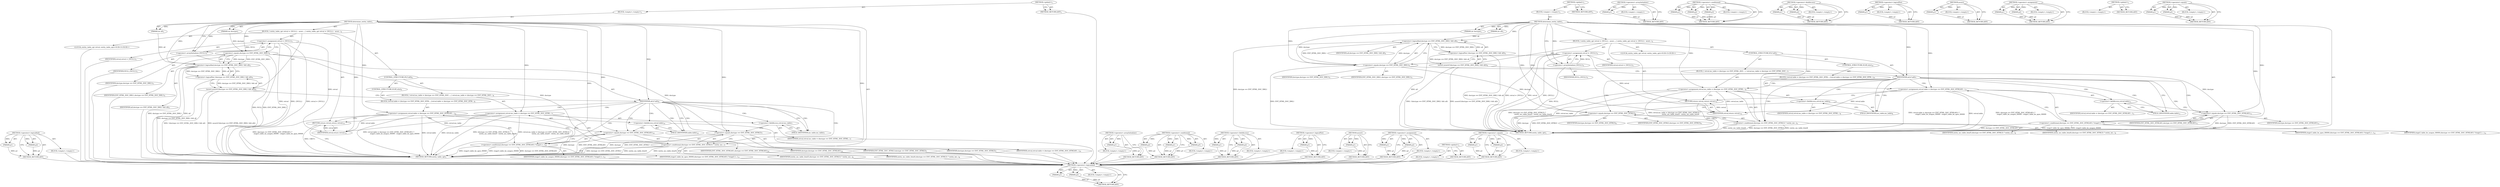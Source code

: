 digraph "&lt;operator&gt;.equals" {
vulnerable_87 [label=<(METHOD,&lt;operator&gt;.logicalAnd)>];
vulnerable_88 [label=<(PARAM,p1)>];
vulnerable_89 [label=<(PARAM,p2)>];
vulnerable_90 [label=<(BLOCK,&lt;empty&gt;,&lt;empty&gt;)>];
vulnerable_91 [label=<(METHOD_RETURN,ANY)>];
vulnerable_6 [label=<(METHOD,&lt;global&gt;)<SUB>1</SUB>>];
vulnerable_7 [label=<(BLOCK,&lt;empty&gt;,&lt;empty&gt;)<SUB>1</SUB>>];
vulnerable_8 [label=<(METHOD,determine_entity_table)<SUB>1</SUB>>];
vulnerable_9 [label=<(PARAM,int all)<SUB>1</SUB>>];
vulnerable_10 [label=<(PARAM,int doctype)<SUB>1</SUB>>];
vulnerable_11 [label=<(BLOCK,{
 	entity_table_opt retval = {NULL};
 
 	asser...,{
 	entity_table_opt retval = {NULL};
 
 	asser...)<SUB>2</SUB>>];
vulnerable_12 [label="<(LOCAL,entity_table_opt retval: entity_table_opt)<SUB>3</SUB>>"];
vulnerable_13 [label=<(&lt;operator&gt;.assignment,retval = {NULL})<SUB>3</SUB>>];
vulnerable_14 [label=<(IDENTIFIER,retval,retval = {NULL})<SUB>3</SUB>>];
vulnerable_15 [label=<(&lt;operator&gt;.arrayInitializer,{NULL})<SUB>3</SUB>>];
vulnerable_16 [label=<(IDENTIFIER,NULL,{NULL})<SUB>3</SUB>>];
vulnerable_17 [label=<(assert,assert(!(doctype == ENT_HTML_DOC_XML1 &amp;&amp; all)))<SUB>5</SUB>>];
vulnerable_18 [label=<(&lt;operator&gt;.logicalNot,!(doctype == ENT_HTML_DOC_XML1 &amp;&amp; all))<SUB>5</SUB>>];
vulnerable_19 [label=<(&lt;operator&gt;.logicalAnd,doctype == ENT_HTML_DOC_XML1 &amp;&amp; all)<SUB>5</SUB>>];
vulnerable_20 [label=<(&lt;operator&gt;.equals,doctype == ENT_HTML_DOC_XML1)<SUB>5</SUB>>];
vulnerable_21 [label=<(IDENTIFIER,doctype,doctype == ENT_HTML_DOC_XML1)<SUB>5</SUB>>];
vulnerable_22 [label=<(IDENTIFIER,ENT_HTML_DOC_XML1,doctype == ENT_HTML_DOC_XML1)<SUB>5</SUB>>];
vulnerable_23 [label=<(IDENTIFIER,all,doctype == ENT_HTML_DOC_XML1 &amp;&amp; all)<SUB>5</SUB>>];
vulnerable_24 [label=<(CONTROL_STRUCTURE,IF,if (all))<SUB>6</SUB>>];
vulnerable_25 [label=<(IDENTIFIER,all,if (all))<SUB>6</SUB>>];
vulnerable_26 [label=<(BLOCK,{
 		retval.ms_table = (doctype == ENT_HTML_DOC...,{
 		retval.ms_table = (doctype == ENT_HTML_DOC...)<SUB>6</SUB>>];
vulnerable_27 [label=<(&lt;operator&gt;.assignment,retval.ms_table = (doctype == ENT_HTML_DOC_HTML...)<SUB>7</SUB>>];
vulnerable_28 [label=<(&lt;operator&gt;.fieldAccess,retval.ms_table)<SUB>7</SUB>>];
vulnerable_29 [label=<(IDENTIFIER,retval,retval.ms_table = (doctype == ENT_HTML_DOC_HTML...)<SUB>7</SUB>>];
vulnerable_30 [label=<(FIELD_IDENTIFIER,ms_table,ms_table)<SUB>7</SUB>>];
vulnerable_31 [label=<(&lt;operator&gt;.conditional,(doctype == ENT_HTML_DOC_HTML5) ?
 			entity_ms...)<SUB>7</SUB>>];
vulnerable_32 [label=<(&lt;operator&gt;.equals,doctype == ENT_HTML_DOC_HTML5)<SUB>7</SUB>>];
vulnerable_33 [label=<(IDENTIFIER,doctype,doctype == ENT_HTML_DOC_HTML5)<SUB>7</SUB>>];
vulnerable_34 [label=<(IDENTIFIER,ENT_HTML_DOC_HTML5,doctype == ENT_HTML_DOC_HTML5)<SUB>7</SUB>>];
vulnerable_35 [label=<(IDENTIFIER,entity_ms_table_html5,(doctype == ENT_HTML_DOC_HTML5) ?
 			entity_ms...)<SUB>8</SUB>>];
vulnerable_36 [label=<(IDENTIFIER,entity_ms_table_html4,(doctype == ENT_HTML_DOC_HTML5) ?
 			entity_ms...)<SUB>8</SUB>>];
vulnerable_37 [label=<(CONTROL_STRUCTURE,ELSE,else)<SUB>9</SUB>>];
vulnerable_38 [label=<(BLOCK,{
		retval.table = (doctype == ENT_HTML_DOC_HTM...,{
		retval.table = (doctype == ENT_HTML_DOC_HTM...)<SUB>9</SUB>>];
vulnerable_39 [label=<(&lt;operator&gt;.assignment,retval.table = (doctype == ENT_HTML_DOC_HTML401...)<SUB>10</SUB>>];
vulnerable_40 [label=<(&lt;operator&gt;.fieldAccess,retval.table)<SUB>10</SUB>>];
vulnerable_41 [label=<(IDENTIFIER,retval,retval.table = (doctype == ENT_HTML_DOC_HTML401...)<SUB>10</SUB>>];
vulnerable_42 [label=<(FIELD_IDENTIFIER,table,table)<SUB>10</SUB>>];
vulnerable_43 [label=<(&lt;operator&gt;.conditional,(doctype == ENT_HTML_DOC_HTML401) ?
			stage3_t...)<SUB>10</SUB>>];
vulnerable_44 [label=<(&lt;operator&gt;.equals,doctype == ENT_HTML_DOC_HTML401)<SUB>10</SUB>>];
vulnerable_45 [label=<(IDENTIFIER,doctype,doctype == ENT_HTML_DOC_HTML401)<SUB>10</SUB>>];
vulnerable_46 [label=<(IDENTIFIER,ENT_HTML_DOC_HTML401,doctype == ENT_HTML_DOC_HTML401)<SUB>10</SUB>>];
vulnerable_47 [label=<(IDENTIFIER,stage3_table_be_noapos_00000,(doctype == ENT_HTML_DOC_HTML401) ?
			stage3_t...)<SUB>11</SUB>>];
vulnerable_48 [label=<(IDENTIFIER,stage3_table_be_apos_00000,(doctype == ENT_HTML_DOC_HTML401) ?
			stage3_t...)<SUB>11</SUB>>];
vulnerable_49 [label=<(RETURN,return retval;,return retval;)<SUB>13</SUB>>];
vulnerable_50 [label=<(IDENTIFIER,retval,return retval;)<SUB>13</SUB>>];
vulnerable_51 [label=<(METHOD_RETURN,entity_table_opt)<SUB>1</SUB>>];
vulnerable_53 [label=<(METHOD_RETURN,ANY)<SUB>1</SUB>>];
vulnerable_75 [label=<(METHOD,&lt;operator&gt;.arrayInitializer)>];
vulnerable_76 [label=<(PARAM,p1)>];
vulnerable_77 [label=<(BLOCK,&lt;empty&gt;,&lt;empty&gt;)>];
vulnerable_78 [label=<(METHOD_RETURN,ANY)>];
vulnerable_102 [label=<(METHOD,&lt;operator&gt;.conditional)>];
vulnerable_103 [label=<(PARAM,p1)>];
vulnerable_104 [label=<(PARAM,p2)>];
vulnerable_105 [label=<(PARAM,p3)>];
vulnerable_106 [label=<(BLOCK,&lt;empty&gt;,&lt;empty&gt;)>];
vulnerable_107 [label=<(METHOD_RETURN,ANY)>];
vulnerable_97 [label=<(METHOD,&lt;operator&gt;.fieldAccess)>];
vulnerable_98 [label=<(PARAM,p1)>];
vulnerable_99 [label=<(PARAM,p2)>];
vulnerable_100 [label=<(BLOCK,&lt;empty&gt;,&lt;empty&gt;)>];
vulnerable_101 [label=<(METHOD_RETURN,ANY)>];
vulnerable_83 [label=<(METHOD,&lt;operator&gt;.logicalNot)>];
vulnerable_84 [label=<(PARAM,p1)>];
vulnerable_85 [label=<(BLOCK,&lt;empty&gt;,&lt;empty&gt;)>];
vulnerable_86 [label=<(METHOD_RETURN,ANY)>];
vulnerable_79 [label=<(METHOD,assert)>];
vulnerable_80 [label=<(PARAM,p1)>];
vulnerable_81 [label=<(BLOCK,&lt;empty&gt;,&lt;empty&gt;)>];
vulnerable_82 [label=<(METHOD_RETURN,ANY)>];
vulnerable_70 [label=<(METHOD,&lt;operator&gt;.assignment)>];
vulnerable_71 [label=<(PARAM,p1)>];
vulnerable_72 [label=<(PARAM,p2)>];
vulnerable_73 [label=<(BLOCK,&lt;empty&gt;,&lt;empty&gt;)>];
vulnerable_74 [label=<(METHOD_RETURN,ANY)>];
vulnerable_64 [label=<(METHOD,&lt;global&gt;)<SUB>1</SUB>>];
vulnerable_65 [label=<(BLOCK,&lt;empty&gt;,&lt;empty&gt;)>];
vulnerable_66 [label=<(METHOD_RETURN,ANY)>];
vulnerable_92 [label=<(METHOD,&lt;operator&gt;.equals)>];
vulnerable_93 [label=<(PARAM,p1)>];
vulnerable_94 [label=<(PARAM,p2)>];
vulnerable_95 [label=<(BLOCK,&lt;empty&gt;,&lt;empty&gt;)>];
vulnerable_96 [label=<(METHOD_RETURN,ANY)>];
fixed_87 [label=<(METHOD,&lt;operator&gt;.logicalAnd)>];
fixed_88 [label=<(PARAM,p1)>];
fixed_89 [label=<(PARAM,p2)>];
fixed_90 [label=<(BLOCK,&lt;empty&gt;,&lt;empty&gt;)>];
fixed_91 [label=<(METHOD_RETURN,ANY)>];
fixed_6 [label=<(METHOD,&lt;global&gt;)<SUB>1</SUB>>];
fixed_7 [label=<(BLOCK,&lt;empty&gt;,&lt;empty&gt;)<SUB>1</SUB>>];
fixed_8 [label=<(METHOD,determine_entity_table)<SUB>1</SUB>>];
fixed_9 [label=<(PARAM,int all)<SUB>1</SUB>>];
fixed_10 [label=<(PARAM,int doctype)<SUB>1</SUB>>];
fixed_11 [label=<(BLOCK,{
 	entity_table_opt retval = {NULL};
 
 	asser...,{
 	entity_table_opt retval = {NULL};
 
 	asser...)<SUB>2</SUB>>];
fixed_12 [label="<(LOCAL,entity_table_opt retval: entity_table_opt)<SUB>3</SUB>>"];
fixed_13 [label=<(&lt;operator&gt;.assignment,retval = {NULL})<SUB>3</SUB>>];
fixed_14 [label=<(IDENTIFIER,retval,retval = {NULL})<SUB>3</SUB>>];
fixed_15 [label=<(&lt;operator&gt;.arrayInitializer,{NULL})<SUB>3</SUB>>];
fixed_16 [label=<(IDENTIFIER,NULL,{NULL})<SUB>3</SUB>>];
fixed_17 [label=<(assert,assert(!(doctype == ENT_HTML_DOC_XML1 &amp;&amp; all)))<SUB>5</SUB>>];
fixed_18 [label=<(&lt;operator&gt;.logicalNot,!(doctype == ENT_HTML_DOC_XML1 &amp;&amp; all))<SUB>5</SUB>>];
fixed_19 [label=<(&lt;operator&gt;.logicalAnd,doctype == ENT_HTML_DOC_XML1 &amp;&amp; all)<SUB>5</SUB>>];
fixed_20 [label=<(&lt;operator&gt;.equals,doctype == ENT_HTML_DOC_XML1)<SUB>5</SUB>>];
fixed_21 [label=<(IDENTIFIER,doctype,doctype == ENT_HTML_DOC_XML1)<SUB>5</SUB>>];
fixed_22 [label=<(IDENTIFIER,ENT_HTML_DOC_XML1,doctype == ENT_HTML_DOC_XML1)<SUB>5</SUB>>];
fixed_23 [label=<(IDENTIFIER,all,doctype == ENT_HTML_DOC_XML1 &amp;&amp; all)<SUB>5</SUB>>];
fixed_24 [label=<(CONTROL_STRUCTURE,IF,if (all))<SUB>7</SUB>>];
fixed_25 [label=<(IDENTIFIER,all,if (all))<SUB>7</SUB>>];
fixed_26 [label=<(BLOCK,{
 		retval.ms_table = (doctype == ENT_HTML_DOC...,{
 		retval.ms_table = (doctype == ENT_HTML_DOC...)<SUB>7</SUB>>];
fixed_27 [label=<(&lt;operator&gt;.assignment,retval.ms_table = (doctype == ENT_HTML_DOC_HTML...)<SUB>8</SUB>>];
fixed_28 [label=<(&lt;operator&gt;.fieldAccess,retval.ms_table)<SUB>8</SUB>>];
fixed_29 [label=<(IDENTIFIER,retval,retval.ms_table = (doctype == ENT_HTML_DOC_HTML...)<SUB>8</SUB>>];
fixed_30 [label=<(FIELD_IDENTIFIER,ms_table,ms_table)<SUB>8</SUB>>];
fixed_31 [label=<(&lt;operator&gt;.conditional,(doctype == ENT_HTML_DOC_HTML5) ?
 			entity_ms...)<SUB>8</SUB>>];
fixed_32 [label=<(&lt;operator&gt;.equals,doctype == ENT_HTML_DOC_HTML5)<SUB>8</SUB>>];
fixed_33 [label=<(IDENTIFIER,doctype,doctype == ENT_HTML_DOC_HTML5)<SUB>8</SUB>>];
fixed_34 [label=<(IDENTIFIER,ENT_HTML_DOC_HTML5,doctype == ENT_HTML_DOC_HTML5)<SUB>8</SUB>>];
fixed_35 [label=<(IDENTIFIER,entity_ms_table_html5,(doctype == ENT_HTML_DOC_HTML5) ?
 			entity_ms...)<SUB>9</SUB>>];
fixed_36 [label=<(IDENTIFIER,entity_ms_table_html4,(doctype == ENT_HTML_DOC_HTML5) ?
 			entity_ms...)<SUB>9</SUB>>];
fixed_37 [label=<(CONTROL_STRUCTURE,ELSE,else)<SUB>10</SUB>>];
fixed_38 [label=<(BLOCK,{
		retval.table = (doctype == ENT_HTML_DOC_HTM...,{
		retval.table = (doctype == ENT_HTML_DOC_HTM...)<SUB>10</SUB>>];
fixed_39 [label=<(&lt;operator&gt;.assignment,retval.table = (doctype == ENT_HTML_DOC_HTML401...)<SUB>11</SUB>>];
fixed_40 [label=<(&lt;operator&gt;.fieldAccess,retval.table)<SUB>11</SUB>>];
fixed_41 [label=<(IDENTIFIER,retval,retval.table = (doctype == ENT_HTML_DOC_HTML401...)<SUB>11</SUB>>];
fixed_42 [label=<(FIELD_IDENTIFIER,table,table)<SUB>11</SUB>>];
fixed_43 [label=<(&lt;operator&gt;.conditional,(doctype == ENT_HTML_DOC_HTML401) ?
			stage3_t...)<SUB>11</SUB>>];
fixed_44 [label=<(&lt;operator&gt;.equals,doctype == ENT_HTML_DOC_HTML401)<SUB>11</SUB>>];
fixed_45 [label=<(IDENTIFIER,doctype,doctype == ENT_HTML_DOC_HTML401)<SUB>11</SUB>>];
fixed_46 [label=<(IDENTIFIER,ENT_HTML_DOC_HTML401,doctype == ENT_HTML_DOC_HTML401)<SUB>11</SUB>>];
fixed_47 [label=<(IDENTIFIER,stage3_table_be_noapos_00000,(doctype == ENT_HTML_DOC_HTML401) ?
			stage3_t...)<SUB>12</SUB>>];
fixed_48 [label=<(IDENTIFIER,stage3_table_be_apos_00000,(doctype == ENT_HTML_DOC_HTML401) ?
			stage3_t...)<SUB>12</SUB>>];
fixed_49 [label=<(RETURN,return retval;,return retval;)<SUB>14</SUB>>];
fixed_50 [label=<(IDENTIFIER,retval,return retval;)<SUB>14</SUB>>];
fixed_51 [label=<(METHOD_RETURN,entity_table_opt)<SUB>1</SUB>>];
fixed_53 [label=<(METHOD_RETURN,ANY)<SUB>1</SUB>>];
fixed_75 [label=<(METHOD,&lt;operator&gt;.arrayInitializer)>];
fixed_76 [label=<(PARAM,p1)>];
fixed_77 [label=<(BLOCK,&lt;empty&gt;,&lt;empty&gt;)>];
fixed_78 [label=<(METHOD_RETURN,ANY)>];
fixed_102 [label=<(METHOD,&lt;operator&gt;.conditional)>];
fixed_103 [label=<(PARAM,p1)>];
fixed_104 [label=<(PARAM,p2)>];
fixed_105 [label=<(PARAM,p3)>];
fixed_106 [label=<(BLOCK,&lt;empty&gt;,&lt;empty&gt;)>];
fixed_107 [label=<(METHOD_RETURN,ANY)>];
fixed_97 [label=<(METHOD,&lt;operator&gt;.fieldAccess)>];
fixed_98 [label=<(PARAM,p1)>];
fixed_99 [label=<(PARAM,p2)>];
fixed_100 [label=<(BLOCK,&lt;empty&gt;,&lt;empty&gt;)>];
fixed_101 [label=<(METHOD_RETURN,ANY)>];
fixed_83 [label=<(METHOD,&lt;operator&gt;.logicalNot)>];
fixed_84 [label=<(PARAM,p1)>];
fixed_85 [label=<(BLOCK,&lt;empty&gt;,&lt;empty&gt;)>];
fixed_86 [label=<(METHOD_RETURN,ANY)>];
fixed_79 [label=<(METHOD,assert)>];
fixed_80 [label=<(PARAM,p1)>];
fixed_81 [label=<(BLOCK,&lt;empty&gt;,&lt;empty&gt;)>];
fixed_82 [label=<(METHOD_RETURN,ANY)>];
fixed_70 [label=<(METHOD,&lt;operator&gt;.assignment)>];
fixed_71 [label=<(PARAM,p1)>];
fixed_72 [label=<(PARAM,p2)>];
fixed_73 [label=<(BLOCK,&lt;empty&gt;,&lt;empty&gt;)>];
fixed_74 [label=<(METHOD_RETURN,ANY)>];
fixed_64 [label=<(METHOD,&lt;global&gt;)<SUB>1</SUB>>];
fixed_65 [label=<(BLOCK,&lt;empty&gt;,&lt;empty&gt;)>];
fixed_66 [label=<(METHOD_RETURN,ANY)>];
fixed_92 [label=<(METHOD,&lt;operator&gt;.equals)>];
fixed_93 [label=<(PARAM,p1)>];
fixed_94 [label=<(PARAM,p2)>];
fixed_95 [label=<(BLOCK,&lt;empty&gt;,&lt;empty&gt;)>];
fixed_96 [label=<(METHOD_RETURN,ANY)>];
vulnerable_87 -> vulnerable_88  [key=0, label="AST: "];
vulnerable_87 -> vulnerable_88  [key=1, label="DDG: "];
vulnerable_87 -> vulnerable_90  [key=0, label="AST: "];
vulnerable_87 -> vulnerable_89  [key=0, label="AST: "];
vulnerable_87 -> vulnerable_89  [key=1, label="DDG: "];
vulnerable_87 -> vulnerable_91  [key=0, label="AST: "];
vulnerable_87 -> vulnerable_91  [key=1, label="CFG: "];
vulnerable_88 -> vulnerable_91  [key=0, label="DDG: p1"];
vulnerable_89 -> vulnerable_91  [key=0, label="DDG: p2"];
vulnerable_90 -> fixed_87  [key=0];
vulnerable_91 -> fixed_87  [key=0];
vulnerable_6 -> vulnerable_7  [key=0, label="AST: "];
vulnerable_6 -> vulnerable_53  [key=0, label="AST: "];
vulnerable_6 -> vulnerable_53  [key=1, label="CFG: "];
vulnerable_7 -> vulnerable_8  [key=0, label="AST: "];
vulnerable_8 -> vulnerable_9  [key=0, label="AST: "];
vulnerable_8 -> vulnerable_9  [key=1, label="DDG: "];
vulnerable_8 -> vulnerable_10  [key=0, label="AST: "];
vulnerable_8 -> vulnerable_10  [key=1, label="DDG: "];
vulnerable_8 -> vulnerable_11  [key=0, label="AST: "];
vulnerable_8 -> vulnerable_51  [key=0, label="AST: "];
vulnerable_8 -> vulnerable_15  [key=0, label="CFG: "];
vulnerable_8 -> vulnerable_15  [key=1, label="DDG: "];
vulnerable_8 -> vulnerable_25  [key=0, label="DDG: "];
vulnerable_8 -> vulnerable_50  [key=0, label="DDG: "];
vulnerable_8 -> vulnerable_27  [key=0, label="DDG: "];
vulnerable_8 -> vulnerable_19  [key=0, label="DDG: "];
vulnerable_8 -> vulnerable_39  [key=0, label="DDG: "];
vulnerable_8 -> vulnerable_20  [key=0, label="DDG: "];
vulnerable_8 -> vulnerable_31  [key=0, label="DDG: "];
vulnerable_8 -> vulnerable_32  [key=0, label="DDG: "];
vulnerable_8 -> vulnerable_43  [key=0, label="DDG: "];
vulnerable_8 -> vulnerable_44  [key=0, label="DDG: "];
vulnerable_9 -> vulnerable_19  [key=0, label="DDG: all"];
vulnerable_10 -> vulnerable_20  [key=0, label="DDG: doctype"];
vulnerable_11 -> vulnerable_12  [key=0, label="AST: "];
vulnerable_11 -> vulnerable_13  [key=0, label="AST: "];
vulnerable_11 -> vulnerable_17  [key=0, label="AST: "];
vulnerable_11 -> vulnerable_24  [key=0, label="AST: "];
vulnerable_11 -> vulnerable_49  [key=0, label="AST: "];
vulnerable_12 -> fixed_87  [key=0];
vulnerable_13 -> vulnerable_14  [key=0, label="AST: "];
vulnerable_13 -> vulnerable_15  [key=0, label="AST: "];
vulnerable_13 -> vulnerable_20  [key=0, label="CFG: "];
vulnerable_13 -> vulnerable_51  [key=0, label="DDG: retval"];
vulnerable_13 -> vulnerable_51  [key=1, label="DDG: {NULL}"];
vulnerable_13 -> vulnerable_51  [key=2, label="DDG: retval = {NULL}"];
vulnerable_13 -> vulnerable_50  [key=0, label="DDG: retval"];
vulnerable_14 -> fixed_87  [key=0];
vulnerable_15 -> vulnerable_16  [key=0, label="AST: "];
vulnerable_15 -> vulnerable_13  [key=0, label="CFG: "];
vulnerable_15 -> vulnerable_13  [key=1, label="DDG: NULL"];
vulnerable_15 -> vulnerable_51  [key=0, label="DDG: NULL"];
vulnerable_16 -> fixed_87  [key=0];
vulnerable_17 -> vulnerable_18  [key=0, label="AST: "];
vulnerable_17 -> vulnerable_25  [key=0, label="CFG: "];
vulnerable_17 -> vulnerable_51  [key=0, label="DDG: !(doctype == ENT_HTML_DOC_XML1 &amp;&amp; all)"];
vulnerable_17 -> vulnerable_51  [key=1, label="DDG: assert(!(doctype == ENT_HTML_DOC_XML1 &amp;&amp; all))"];
vulnerable_18 -> vulnerable_19  [key=0, label="AST: "];
vulnerable_18 -> vulnerable_17  [key=0, label="CFG: "];
vulnerable_18 -> vulnerable_17  [key=1, label="DDG: doctype == ENT_HTML_DOC_XML1 &amp;&amp; all"];
vulnerable_18 -> vulnerable_51  [key=0, label="DDG: doctype == ENT_HTML_DOC_XML1 &amp;&amp; all"];
vulnerable_19 -> vulnerable_20  [key=0, label="AST: "];
vulnerable_19 -> vulnerable_23  [key=0, label="AST: "];
vulnerable_19 -> vulnerable_18  [key=0, label="CFG: "];
vulnerable_19 -> vulnerable_18  [key=1, label="DDG: doctype == ENT_HTML_DOC_XML1"];
vulnerable_19 -> vulnerable_18  [key=2, label="DDG: all"];
vulnerable_19 -> vulnerable_51  [key=0, label="DDG: doctype == ENT_HTML_DOC_XML1"];
vulnerable_19 -> vulnerable_51  [key=1, label="DDG: all"];
vulnerable_20 -> vulnerable_21  [key=0, label="AST: "];
vulnerable_20 -> vulnerable_22  [key=0, label="AST: "];
vulnerable_20 -> vulnerable_19  [key=0, label="CFG: "];
vulnerable_20 -> vulnerable_19  [key=1, label="DDG: doctype"];
vulnerable_20 -> vulnerable_19  [key=2, label="DDG: ENT_HTML_DOC_XML1"];
vulnerable_20 -> vulnerable_51  [key=0, label="DDG: ENT_HTML_DOC_XML1"];
vulnerable_20 -> vulnerable_32  [key=0, label="DDG: doctype"];
vulnerable_20 -> vulnerable_44  [key=0, label="DDG: doctype"];
vulnerable_21 -> fixed_87  [key=0];
vulnerable_22 -> fixed_87  [key=0];
vulnerable_23 -> fixed_87  [key=0];
vulnerable_24 -> vulnerable_25  [key=0, label="AST: "];
vulnerable_24 -> vulnerable_26  [key=0, label="AST: "];
vulnerable_24 -> vulnerable_37  [key=0, label="AST: "];
vulnerable_25 -> vulnerable_30  [key=0, label="CFG: "];
vulnerable_25 -> vulnerable_30  [key=1, label="CDG: "];
vulnerable_25 -> vulnerable_42  [key=0, label="CFG: "];
vulnerable_25 -> vulnerable_42  [key=1, label="CDG: "];
vulnerable_25 -> vulnerable_40  [key=0, label="CDG: "];
vulnerable_25 -> vulnerable_32  [key=0, label="CDG: "];
vulnerable_25 -> vulnerable_28  [key=0, label="CDG: "];
vulnerable_25 -> vulnerable_44  [key=0, label="CDG: "];
vulnerable_25 -> vulnerable_39  [key=0, label="CDG: "];
vulnerable_25 -> vulnerable_27  [key=0, label="CDG: "];
vulnerable_25 -> vulnerable_31  [key=0, label="CDG: "];
vulnerable_25 -> vulnerable_43  [key=0, label="CDG: "];
vulnerable_26 -> vulnerable_27  [key=0, label="AST: "];
vulnerable_27 -> vulnerable_28  [key=0, label="AST: "];
vulnerable_27 -> vulnerable_31  [key=0, label="AST: "];
vulnerable_27 -> vulnerable_49  [key=0, label="CFG: "];
vulnerable_27 -> vulnerable_51  [key=0, label="DDG: retval.ms_table"];
vulnerable_27 -> vulnerable_51  [key=1, label="DDG: (doctype == ENT_HTML_DOC_HTML5) ?
 			entity_ms_table_html5 : entity_ms_table_html4"];
vulnerable_27 -> vulnerable_51  [key=2, label="DDG: retval.ms_table = (doctype == ENT_HTML_DOC_HTML5) ?
 			entity_ms_table_html5 : entity_ms_table_html4"];
vulnerable_27 -> vulnerable_50  [key=0, label="DDG: retval.ms_table"];
vulnerable_28 -> vulnerable_29  [key=0, label="AST: "];
vulnerable_28 -> vulnerable_30  [key=0, label="AST: "];
vulnerable_28 -> vulnerable_32  [key=0, label="CFG: "];
vulnerable_29 -> fixed_87  [key=0];
vulnerable_30 -> vulnerable_28  [key=0, label="CFG: "];
vulnerable_31 -> vulnerable_32  [key=0, label="AST: "];
vulnerable_31 -> vulnerable_35  [key=0, label="AST: "];
vulnerable_31 -> vulnerable_36  [key=0, label="AST: "];
vulnerable_31 -> vulnerable_27  [key=0, label="CFG: "];
vulnerable_31 -> vulnerable_51  [key=0, label="DDG: doctype == ENT_HTML_DOC_HTML5"];
vulnerable_31 -> vulnerable_51  [key=1, label="DDG: entity_ms_table_html4"];
vulnerable_31 -> vulnerable_51  [key=2, label="DDG: entity_ms_table_html5"];
vulnerable_32 -> vulnerable_33  [key=0, label="AST: "];
vulnerable_32 -> vulnerable_34  [key=0, label="AST: "];
vulnerable_32 -> vulnerable_31  [key=0, label="CFG: "];
vulnerable_32 -> vulnerable_51  [key=0, label="DDG: doctype"];
vulnerable_32 -> vulnerable_51  [key=1, label="DDG: ENT_HTML_DOC_HTML5"];
vulnerable_33 -> fixed_87  [key=0];
vulnerable_34 -> fixed_87  [key=0];
vulnerable_35 -> fixed_87  [key=0];
vulnerable_36 -> fixed_87  [key=0];
vulnerable_37 -> vulnerable_38  [key=0, label="AST: "];
vulnerable_38 -> vulnerable_39  [key=0, label="AST: "];
vulnerable_39 -> vulnerable_40  [key=0, label="AST: "];
vulnerable_39 -> vulnerable_43  [key=0, label="AST: "];
vulnerable_39 -> vulnerable_49  [key=0, label="CFG: "];
vulnerable_39 -> vulnerable_51  [key=0, label="DDG: retval.table"];
vulnerable_39 -> vulnerable_51  [key=1, label="DDG: (doctype == ENT_HTML_DOC_HTML401) ?
			stage3_table_be_noapos_00000 : stage3_table_be_apos_00000"];
vulnerable_39 -> vulnerable_51  [key=2, label="DDG: retval.table = (doctype == ENT_HTML_DOC_HTML401) ?
			stage3_table_be_noapos_00000 : stage3_table_be_apos_00000"];
vulnerable_39 -> vulnerable_50  [key=0, label="DDG: retval.table"];
vulnerable_40 -> vulnerable_41  [key=0, label="AST: "];
vulnerable_40 -> vulnerable_42  [key=0, label="AST: "];
vulnerable_40 -> vulnerable_44  [key=0, label="CFG: "];
vulnerable_41 -> fixed_87  [key=0];
vulnerable_42 -> vulnerable_40  [key=0, label="CFG: "];
vulnerable_43 -> vulnerable_44  [key=0, label="AST: "];
vulnerable_43 -> vulnerable_47  [key=0, label="AST: "];
vulnerable_43 -> vulnerable_48  [key=0, label="AST: "];
vulnerable_43 -> vulnerable_39  [key=0, label="CFG: "];
vulnerable_43 -> vulnerable_51  [key=0, label="DDG: doctype == ENT_HTML_DOC_HTML401"];
vulnerable_43 -> vulnerable_51  [key=1, label="DDG: stage3_table_be_apos_00000"];
vulnerable_43 -> vulnerable_51  [key=2, label="DDG: stage3_table_be_noapos_00000"];
vulnerable_44 -> vulnerable_45  [key=0, label="AST: "];
vulnerable_44 -> vulnerable_46  [key=0, label="AST: "];
vulnerable_44 -> vulnerable_43  [key=0, label="CFG: "];
vulnerable_44 -> vulnerable_51  [key=0, label="DDG: doctype"];
vulnerable_44 -> vulnerable_51  [key=1, label="DDG: ENT_HTML_DOC_HTML401"];
vulnerable_45 -> fixed_87  [key=0];
vulnerable_46 -> fixed_87  [key=0];
vulnerable_47 -> fixed_87  [key=0];
vulnerable_48 -> fixed_87  [key=0];
vulnerable_49 -> vulnerable_50  [key=0, label="AST: "];
vulnerable_49 -> vulnerable_51  [key=0, label="CFG: "];
vulnerable_49 -> vulnerable_51  [key=1, label="DDG: &lt;RET&gt;"];
vulnerable_50 -> vulnerable_49  [key=0, label="DDG: retval"];
vulnerable_51 -> fixed_87  [key=0];
vulnerable_53 -> fixed_87  [key=0];
vulnerable_75 -> vulnerable_76  [key=0, label="AST: "];
vulnerable_75 -> vulnerable_76  [key=1, label="DDG: "];
vulnerable_75 -> vulnerable_77  [key=0, label="AST: "];
vulnerable_75 -> vulnerable_78  [key=0, label="AST: "];
vulnerable_75 -> vulnerable_78  [key=1, label="CFG: "];
vulnerable_76 -> vulnerable_78  [key=0, label="DDG: p1"];
vulnerable_77 -> fixed_87  [key=0];
vulnerable_78 -> fixed_87  [key=0];
vulnerable_102 -> vulnerable_103  [key=0, label="AST: "];
vulnerable_102 -> vulnerable_103  [key=1, label="DDG: "];
vulnerable_102 -> vulnerable_106  [key=0, label="AST: "];
vulnerable_102 -> vulnerable_104  [key=0, label="AST: "];
vulnerable_102 -> vulnerable_104  [key=1, label="DDG: "];
vulnerable_102 -> vulnerable_107  [key=0, label="AST: "];
vulnerable_102 -> vulnerable_107  [key=1, label="CFG: "];
vulnerable_102 -> vulnerable_105  [key=0, label="AST: "];
vulnerable_102 -> vulnerable_105  [key=1, label="DDG: "];
vulnerable_103 -> vulnerable_107  [key=0, label="DDG: p1"];
vulnerable_104 -> vulnerable_107  [key=0, label="DDG: p2"];
vulnerable_105 -> vulnerable_107  [key=0, label="DDG: p3"];
vulnerable_106 -> fixed_87  [key=0];
vulnerable_107 -> fixed_87  [key=0];
vulnerable_97 -> vulnerable_98  [key=0, label="AST: "];
vulnerable_97 -> vulnerable_98  [key=1, label="DDG: "];
vulnerable_97 -> vulnerable_100  [key=0, label="AST: "];
vulnerable_97 -> vulnerable_99  [key=0, label="AST: "];
vulnerable_97 -> vulnerable_99  [key=1, label="DDG: "];
vulnerable_97 -> vulnerable_101  [key=0, label="AST: "];
vulnerable_97 -> vulnerable_101  [key=1, label="CFG: "];
vulnerable_98 -> vulnerable_101  [key=0, label="DDG: p1"];
vulnerable_99 -> vulnerable_101  [key=0, label="DDG: p2"];
vulnerable_100 -> fixed_87  [key=0];
vulnerable_101 -> fixed_87  [key=0];
vulnerable_83 -> vulnerable_84  [key=0, label="AST: "];
vulnerable_83 -> vulnerable_84  [key=1, label="DDG: "];
vulnerable_83 -> vulnerable_85  [key=0, label="AST: "];
vulnerable_83 -> vulnerable_86  [key=0, label="AST: "];
vulnerable_83 -> vulnerable_86  [key=1, label="CFG: "];
vulnerable_84 -> vulnerable_86  [key=0, label="DDG: p1"];
vulnerable_85 -> fixed_87  [key=0];
vulnerable_86 -> fixed_87  [key=0];
vulnerable_79 -> vulnerable_80  [key=0, label="AST: "];
vulnerable_79 -> vulnerable_80  [key=1, label="DDG: "];
vulnerable_79 -> vulnerable_81  [key=0, label="AST: "];
vulnerable_79 -> vulnerable_82  [key=0, label="AST: "];
vulnerable_79 -> vulnerable_82  [key=1, label="CFG: "];
vulnerable_80 -> vulnerable_82  [key=0, label="DDG: p1"];
vulnerable_81 -> fixed_87  [key=0];
vulnerable_82 -> fixed_87  [key=0];
vulnerable_70 -> vulnerable_71  [key=0, label="AST: "];
vulnerable_70 -> vulnerable_71  [key=1, label="DDG: "];
vulnerable_70 -> vulnerable_73  [key=0, label="AST: "];
vulnerable_70 -> vulnerable_72  [key=0, label="AST: "];
vulnerable_70 -> vulnerable_72  [key=1, label="DDG: "];
vulnerable_70 -> vulnerable_74  [key=0, label="AST: "];
vulnerable_70 -> vulnerable_74  [key=1, label="CFG: "];
vulnerable_71 -> vulnerable_74  [key=0, label="DDG: p1"];
vulnerable_72 -> vulnerable_74  [key=0, label="DDG: p2"];
vulnerable_73 -> fixed_87  [key=0];
vulnerable_74 -> fixed_87  [key=0];
vulnerable_64 -> vulnerable_65  [key=0, label="AST: "];
vulnerable_64 -> vulnerable_66  [key=0, label="AST: "];
vulnerable_64 -> vulnerable_66  [key=1, label="CFG: "];
vulnerable_65 -> fixed_87  [key=0];
vulnerable_66 -> fixed_87  [key=0];
vulnerable_92 -> vulnerable_93  [key=0, label="AST: "];
vulnerable_92 -> vulnerable_93  [key=1, label="DDG: "];
vulnerable_92 -> vulnerable_95  [key=0, label="AST: "];
vulnerable_92 -> vulnerable_94  [key=0, label="AST: "];
vulnerable_92 -> vulnerable_94  [key=1, label="DDG: "];
vulnerable_92 -> vulnerable_96  [key=0, label="AST: "];
vulnerable_92 -> vulnerable_96  [key=1, label="CFG: "];
vulnerable_93 -> vulnerable_96  [key=0, label="DDG: p1"];
vulnerable_94 -> vulnerable_96  [key=0, label="DDG: p2"];
vulnerable_95 -> fixed_87  [key=0];
vulnerable_96 -> fixed_87  [key=0];
fixed_87 -> fixed_88  [key=0, label="AST: "];
fixed_87 -> fixed_88  [key=1, label="DDG: "];
fixed_87 -> fixed_90  [key=0, label="AST: "];
fixed_87 -> fixed_89  [key=0, label="AST: "];
fixed_87 -> fixed_89  [key=1, label="DDG: "];
fixed_87 -> fixed_91  [key=0, label="AST: "];
fixed_87 -> fixed_91  [key=1, label="CFG: "];
fixed_88 -> fixed_91  [key=0, label="DDG: p1"];
fixed_89 -> fixed_91  [key=0, label="DDG: p2"];
fixed_6 -> fixed_7  [key=0, label="AST: "];
fixed_6 -> fixed_53  [key=0, label="AST: "];
fixed_6 -> fixed_53  [key=1, label="CFG: "];
fixed_7 -> fixed_8  [key=0, label="AST: "];
fixed_8 -> fixed_9  [key=0, label="AST: "];
fixed_8 -> fixed_9  [key=1, label="DDG: "];
fixed_8 -> fixed_10  [key=0, label="AST: "];
fixed_8 -> fixed_10  [key=1, label="DDG: "];
fixed_8 -> fixed_11  [key=0, label="AST: "];
fixed_8 -> fixed_51  [key=0, label="AST: "];
fixed_8 -> fixed_15  [key=0, label="CFG: "];
fixed_8 -> fixed_15  [key=1, label="DDG: "];
fixed_8 -> fixed_25  [key=0, label="DDG: "];
fixed_8 -> fixed_50  [key=0, label="DDG: "];
fixed_8 -> fixed_27  [key=0, label="DDG: "];
fixed_8 -> fixed_19  [key=0, label="DDG: "];
fixed_8 -> fixed_39  [key=0, label="DDG: "];
fixed_8 -> fixed_20  [key=0, label="DDG: "];
fixed_8 -> fixed_31  [key=0, label="DDG: "];
fixed_8 -> fixed_32  [key=0, label="DDG: "];
fixed_8 -> fixed_43  [key=0, label="DDG: "];
fixed_8 -> fixed_44  [key=0, label="DDG: "];
fixed_9 -> fixed_19  [key=0, label="DDG: all"];
fixed_10 -> fixed_20  [key=0, label="DDG: doctype"];
fixed_11 -> fixed_12  [key=0, label="AST: "];
fixed_11 -> fixed_13  [key=0, label="AST: "];
fixed_11 -> fixed_17  [key=0, label="AST: "];
fixed_11 -> fixed_24  [key=0, label="AST: "];
fixed_11 -> fixed_49  [key=0, label="AST: "];
fixed_13 -> fixed_14  [key=0, label="AST: "];
fixed_13 -> fixed_15  [key=0, label="AST: "];
fixed_13 -> fixed_20  [key=0, label="CFG: "];
fixed_13 -> fixed_51  [key=0, label="DDG: retval"];
fixed_13 -> fixed_51  [key=1, label="DDG: {NULL}"];
fixed_13 -> fixed_51  [key=2, label="DDG: retval = {NULL}"];
fixed_13 -> fixed_50  [key=0, label="DDG: retval"];
fixed_15 -> fixed_16  [key=0, label="AST: "];
fixed_15 -> fixed_13  [key=0, label="CFG: "];
fixed_15 -> fixed_13  [key=1, label="DDG: NULL"];
fixed_15 -> fixed_51  [key=0, label="DDG: NULL"];
fixed_17 -> fixed_18  [key=0, label="AST: "];
fixed_17 -> fixed_25  [key=0, label="CFG: "];
fixed_17 -> fixed_51  [key=0, label="DDG: !(doctype == ENT_HTML_DOC_XML1 &amp;&amp; all)"];
fixed_17 -> fixed_51  [key=1, label="DDG: assert(!(doctype == ENT_HTML_DOC_XML1 &amp;&amp; all))"];
fixed_18 -> fixed_19  [key=0, label="AST: "];
fixed_18 -> fixed_17  [key=0, label="CFG: "];
fixed_18 -> fixed_17  [key=1, label="DDG: doctype == ENT_HTML_DOC_XML1 &amp;&amp; all"];
fixed_18 -> fixed_51  [key=0, label="DDG: doctype == ENT_HTML_DOC_XML1 &amp;&amp; all"];
fixed_19 -> fixed_20  [key=0, label="AST: "];
fixed_19 -> fixed_23  [key=0, label="AST: "];
fixed_19 -> fixed_18  [key=0, label="CFG: "];
fixed_19 -> fixed_18  [key=1, label="DDG: doctype == ENT_HTML_DOC_XML1"];
fixed_19 -> fixed_18  [key=2, label="DDG: all"];
fixed_19 -> fixed_51  [key=0, label="DDG: doctype == ENT_HTML_DOC_XML1"];
fixed_19 -> fixed_51  [key=1, label="DDG: all"];
fixed_20 -> fixed_21  [key=0, label="AST: "];
fixed_20 -> fixed_22  [key=0, label="AST: "];
fixed_20 -> fixed_19  [key=0, label="CFG: "];
fixed_20 -> fixed_19  [key=1, label="DDG: doctype"];
fixed_20 -> fixed_19  [key=2, label="DDG: ENT_HTML_DOC_XML1"];
fixed_20 -> fixed_51  [key=0, label="DDG: ENT_HTML_DOC_XML1"];
fixed_20 -> fixed_32  [key=0, label="DDG: doctype"];
fixed_20 -> fixed_44  [key=0, label="DDG: doctype"];
fixed_24 -> fixed_25  [key=0, label="AST: "];
fixed_24 -> fixed_26  [key=0, label="AST: "];
fixed_24 -> fixed_37  [key=0, label="AST: "];
fixed_25 -> fixed_30  [key=0, label="CFG: "];
fixed_25 -> fixed_30  [key=1, label="CDG: "];
fixed_25 -> fixed_42  [key=0, label="CFG: "];
fixed_25 -> fixed_42  [key=1, label="CDG: "];
fixed_25 -> fixed_40  [key=0, label="CDG: "];
fixed_25 -> fixed_32  [key=0, label="CDG: "];
fixed_25 -> fixed_28  [key=0, label="CDG: "];
fixed_25 -> fixed_44  [key=0, label="CDG: "];
fixed_25 -> fixed_39  [key=0, label="CDG: "];
fixed_25 -> fixed_27  [key=0, label="CDG: "];
fixed_25 -> fixed_31  [key=0, label="CDG: "];
fixed_25 -> fixed_43  [key=0, label="CDG: "];
fixed_26 -> fixed_27  [key=0, label="AST: "];
fixed_27 -> fixed_28  [key=0, label="AST: "];
fixed_27 -> fixed_31  [key=0, label="AST: "];
fixed_27 -> fixed_49  [key=0, label="CFG: "];
fixed_27 -> fixed_51  [key=0, label="DDG: retval.ms_table"];
fixed_27 -> fixed_51  [key=1, label="DDG: (doctype == ENT_HTML_DOC_HTML5) ?
 			entity_ms_table_html5 : entity_ms_table_html4"];
fixed_27 -> fixed_51  [key=2, label="DDG: retval.ms_table = (doctype == ENT_HTML_DOC_HTML5) ?
 			entity_ms_table_html5 : entity_ms_table_html4"];
fixed_27 -> fixed_50  [key=0, label="DDG: retval.ms_table"];
fixed_28 -> fixed_29  [key=0, label="AST: "];
fixed_28 -> fixed_30  [key=0, label="AST: "];
fixed_28 -> fixed_32  [key=0, label="CFG: "];
fixed_30 -> fixed_28  [key=0, label="CFG: "];
fixed_31 -> fixed_32  [key=0, label="AST: "];
fixed_31 -> fixed_35  [key=0, label="AST: "];
fixed_31 -> fixed_36  [key=0, label="AST: "];
fixed_31 -> fixed_27  [key=0, label="CFG: "];
fixed_31 -> fixed_51  [key=0, label="DDG: doctype == ENT_HTML_DOC_HTML5"];
fixed_31 -> fixed_51  [key=1, label="DDG: entity_ms_table_html4"];
fixed_31 -> fixed_51  [key=2, label="DDG: entity_ms_table_html5"];
fixed_32 -> fixed_33  [key=0, label="AST: "];
fixed_32 -> fixed_34  [key=0, label="AST: "];
fixed_32 -> fixed_31  [key=0, label="CFG: "];
fixed_32 -> fixed_51  [key=0, label="DDG: doctype"];
fixed_32 -> fixed_51  [key=1, label="DDG: ENT_HTML_DOC_HTML5"];
fixed_37 -> fixed_38  [key=0, label="AST: "];
fixed_38 -> fixed_39  [key=0, label="AST: "];
fixed_39 -> fixed_40  [key=0, label="AST: "];
fixed_39 -> fixed_43  [key=0, label="AST: "];
fixed_39 -> fixed_49  [key=0, label="CFG: "];
fixed_39 -> fixed_51  [key=0, label="DDG: retval.table"];
fixed_39 -> fixed_51  [key=1, label="DDG: (doctype == ENT_HTML_DOC_HTML401) ?
			stage3_table_be_noapos_00000 : stage3_table_be_apos_00000"];
fixed_39 -> fixed_51  [key=2, label="DDG: retval.table = (doctype == ENT_HTML_DOC_HTML401) ?
			stage3_table_be_noapos_00000 : stage3_table_be_apos_00000"];
fixed_39 -> fixed_50  [key=0, label="DDG: retval.table"];
fixed_40 -> fixed_41  [key=0, label="AST: "];
fixed_40 -> fixed_42  [key=0, label="AST: "];
fixed_40 -> fixed_44  [key=0, label="CFG: "];
fixed_42 -> fixed_40  [key=0, label="CFG: "];
fixed_43 -> fixed_44  [key=0, label="AST: "];
fixed_43 -> fixed_47  [key=0, label="AST: "];
fixed_43 -> fixed_48  [key=0, label="AST: "];
fixed_43 -> fixed_39  [key=0, label="CFG: "];
fixed_43 -> fixed_51  [key=0, label="DDG: doctype == ENT_HTML_DOC_HTML401"];
fixed_43 -> fixed_51  [key=1, label="DDG: stage3_table_be_apos_00000"];
fixed_43 -> fixed_51  [key=2, label="DDG: stage3_table_be_noapos_00000"];
fixed_44 -> fixed_45  [key=0, label="AST: "];
fixed_44 -> fixed_46  [key=0, label="AST: "];
fixed_44 -> fixed_43  [key=0, label="CFG: "];
fixed_44 -> fixed_51  [key=0, label="DDG: doctype"];
fixed_44 -> fixed_51  [key=1, label="DDG: ENT_HTML_DOC_HTML401"];
fixed_49 -> fixed_50  [key=0, label="AST: "];
fixed_49 -> fixed_51  [key=0, label="CFG: "];
fixed_49 -> fixed_51  [key=1, label="DDG: &lt;RET&gt;"];
fixed_50 -> fixed_49  [key=0, label="DDG: retval"];
fixed_75 -> fixed_76  [key=0, label="AST: "];
fixed_75 -> fixed_76  [key=1, label="DDG: "];
fixed_75 -> fixed_77  [key=0, label="AST: "];
fixed_75 -> fixed_78  [key=0, label="AST: "];
fixed_75 -> fixed_78  [key=1, label="CFG: "];
fixed_76 -> fixed_78  [key=0, label="DDG: p1"];
fixed_102 -> fixed_103  [key=0, label="AST: "];
fixed_102 -> fixed_103  [key=1, label="DDG: "];
fixed_102 -> fixed_106  [key=0, label="AST: "];
fixed_102 -> fixed_104  [key=0, label="AST: "];
fixed_102 -> fixed_104  [key=1, label="DDG: "];
fixed_102 -> fixed_107  [key=0, label="AST: "];
fixed_102 -> fixed_107  [key=1, label="CFG: "];
fixed_102 -> fixed_105  [key=0, label="AST: "];
fixed_102 -> fixed_105  [key=1, label="DDG: "];
fixed_103 -> fixed_107  [key=0, label="DDG: p1"];
fixed_104 -> fixed_107  [key=0, label="DDG: p2"];
fixed_105 -> fixed_107  [key=0, label="DDG: p3"];
fixed_97 -> fixed_98  [key=0, label="AST: "];
fixed_97 -> fixed_98  [key=1, label="DDG: "];
fixed_97 -> fixed_100  [key=0, label="AST: "];
fixed_97 -> fixed_99  [key=0, label="AST: "];
fixed_97 -> fixed_99  [key=1, label="DDG: "];
fixed_97 -> fixed_101  [key=0, label="AST: "];
fixed_97 -> fixed_101  [key=1, label="CFG: "];
fixed_98 -> fixed_101  [key=0, label="DDG: p1"];
fixed_99 -> fixed_101  [key=0, label="DDG: p2"];
fixed_83 -> fixed_84  [key=0, label="AST: "];
fixed_83 -> fixed_84  [key=1, label="DDG: "];
fixed_83 -> fixed_85  [key=0, label="AST: "];
fixed_83 -> fixed_86  [key=0, label="AST: "];
fixed_83 -> fixed_86  [key=1, label="CFG: "];
fixed_84 -> fixed_86  [key=0, label="DDG: p1"];
fixed_79 -> fixed_80  [key=0, label="AST: "];
fixed_79 -> fixed_80  [key=1, label="DDG: "];
fixed_79 -> fixed_81  [key=0, label="AST: "];
fixed_79 -> fixed_82  [key=0, label="AST: "];
fixed_79 -> fixed_82  [key=1, label="CFG: "];
fixed_80 -> fixed_82  [key=0, label="DDG: p1"];
fixed_70 -> fixed_71  [key=0, label="AST: "];
fixed_70 -> fixed_71  [key=1, label="DDG: "];
fixed_70 -> fixed_73  [key=0, label="AST: "];
fixed_70 -> fixed_72  [key=0, label="AST: "];
fixed_70 -> fixed_72  [key=1, label="DDG: "];
fixed_70 -> fixed_74  [key=0, label="AST: "];
fixed_70 -> fixed_74  [key=1, label="CFG: "];
fixed_71 -> fixed_74  [key=0, label="DDG: p1"];
fixed_72 -> fixed_74  [key=0, label="DDG: p2"];
fixed_64 -> fixed_65  [key=0, label="AST: "];
fixed_64 -> fixed_66  [key=0, label="AST: "];
fixed_64 -> fixed_66  [key=1, label="CFG: "];
fixed_92 -> fixed_93  [key=0, label="AST: "];
fixed_92 -> fixed_93  [key=1, label="DDG: "];
fixed_92 -> fixed_95  [key=0, label="AST: "];
fixed_92 -> fixed_94  [key=0, label="AST: "];
fixed_92 -> fixed_94  [key=1, label="DDG: "];
fixed_92 -> fixed_96  [key=0, label="AST: "];
fixed_92 -> fixed_96  [key=1, label="CFG: "];
fixed_93 -> fixed_96  [key=0, label="DDG: p1"];
fixed_94 -> fixed_96  [key=0, label="DDG: p2"];
}
